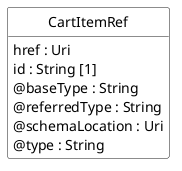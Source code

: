 @startuml
hide circle
hide methods
hide stereotype
show <<Enumeration>> stereotype
skinparam class {
   BackgroundColor<<Enumeration>> #E6F5F7
   BackgroundColor<<Ref>> #FFFFE0
   BackgroundColor<<Pivot>> #FFFFFFF
   BackgroundColor<<SimpleType>> #E2F0DA
   BackgroundColor #FCF2E3
}

class CartItemRef <<Pivot>> {
    href : Uri
    id : String [1]
    @baseType : String
    @referredType : String
    @schemaLocation : Uri
    @type : String
}


@enduml